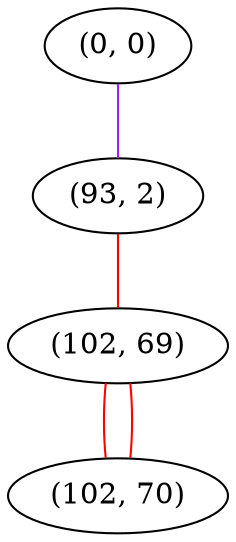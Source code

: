 graph "" {
"(0, 0)";
"(93, 2)";
"(102, 69)";
"(102, 70)";
"(0, 0)" -- "(93, 2)"  [color=purple, key=0, weight=4];
"(93, 2)" -- "(102, 69)"  [color=red, key=0, weight=1];
"(102, 69)" -- "(102, 70)"  [color=red, key=0, weight=1];
"(102, 69)" -- "(102, 70)"  [color=red, key=1, weight=1];
}
